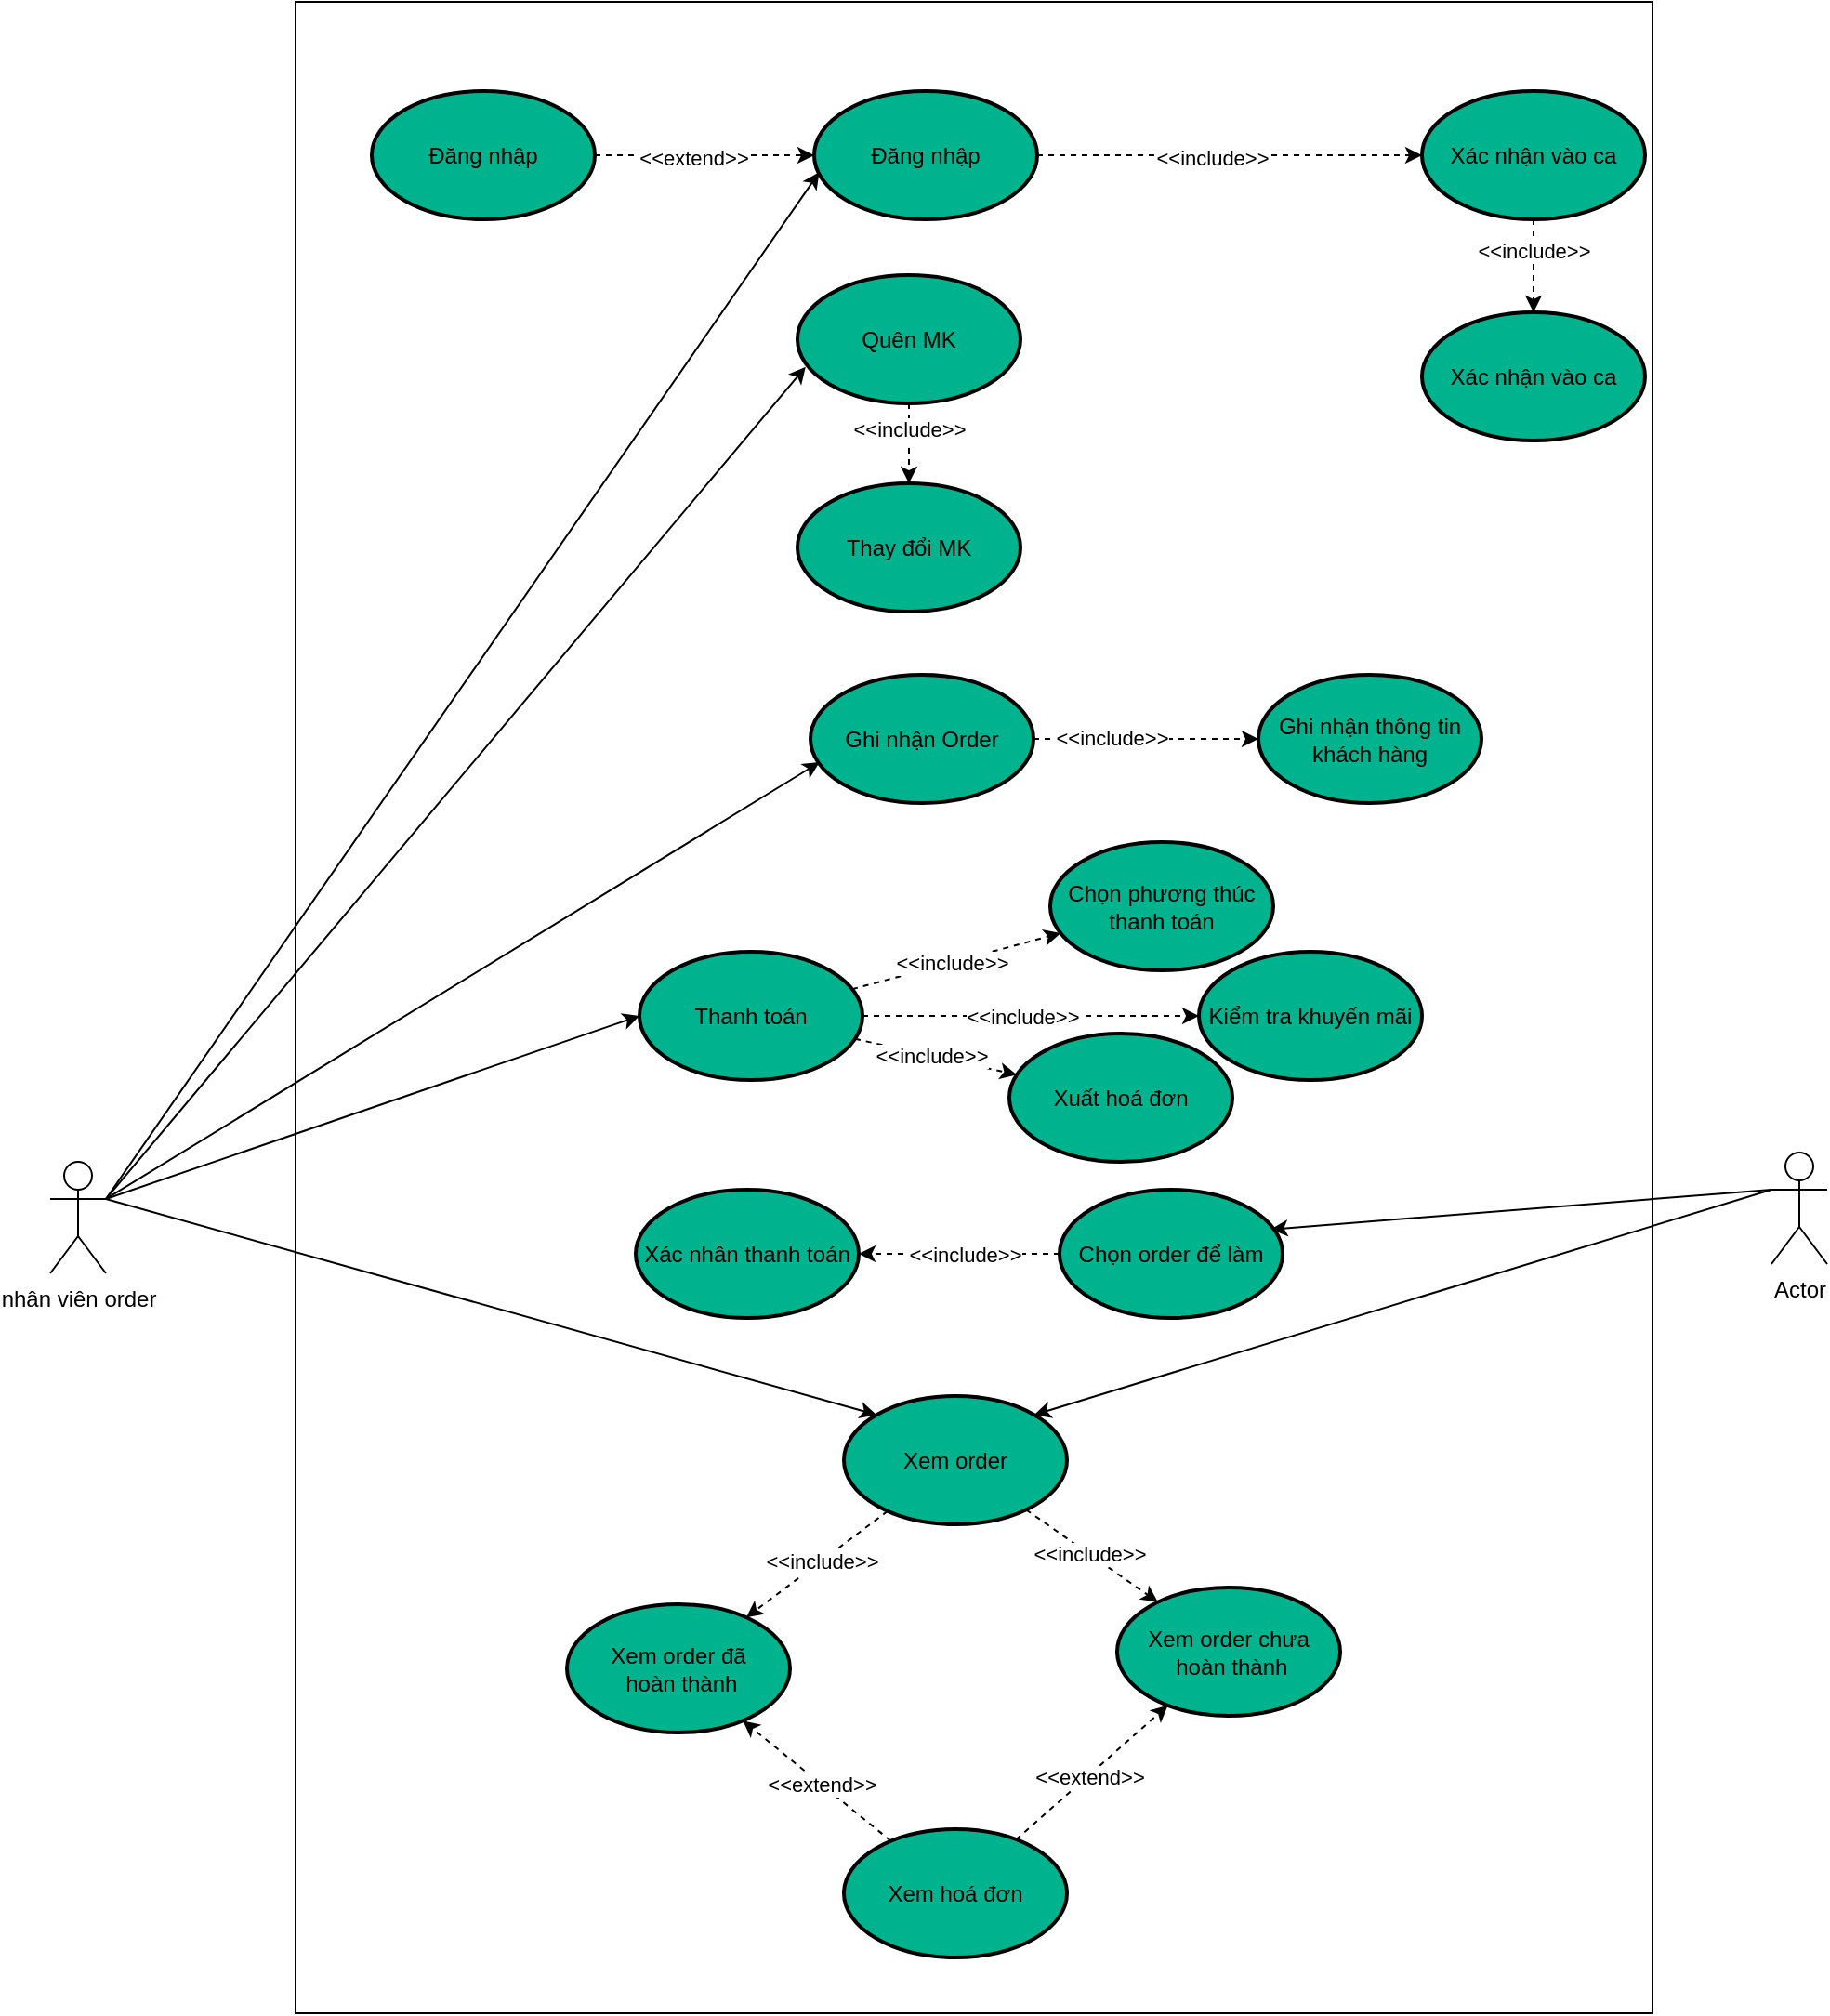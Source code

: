 <mxfile version="22.1.5" type="device">
  <diagram id="9Kp14OLlsJu4ERtvfVSB" name="Trang-1">
    <mxGraphModel dx="2831" dy="1164" grid="0" gridSize="10" guides="1" tooltips="1" connect="1" arrows="1" fold="1" page="1" pageScale="1" pageWidth="827" pageHeight="1169" math="0" shadow="0">
      <root>
        <mxCell id="0" />
        <mxCell id="1" parent="0" />
        <mxCell id="0MDb7pWFgwSsZCDJWWXO-75" value="" style="rounded=0;whiteSpace=wrap;html=1;" vertex="1" parent="1">
          <mxGeometry x="60" y="13" width="730" height="1082" as="geometry" />
        </mxCell>
        <mxCell id="0MDb7pWFgwSsZCDJWWXO-2" value="nhân viên order&lt;br&gt;" style="shape=umlActor;verticalLabelPosition=bottom;verticalAlign=top;html=1;" vertex="1" parent="1">
          <mxGeometry x="-72" y="637" width="30" height="60" as="geometry" />
        </mxCell>
        <mxCell id="0MDb7pWFgwSsZCDJWWXO-3" value="Đăng nhập" style="ellipse;whiteSpace=wrap;html=1;fillColor=#00b38f;strokeColor=#000000;strokeWidth=2;" vertex="1" parent="1">
          <mxGeometry x="339" y="61" width="120" height="69" as="geometry" />
        </mxCell>
        <mxCell id="0MDb7pWFgwSsZCDJWWXO-7" style="edgeStyle=orthogonalEdgeStyle;rounded=0;orthogonalLoop=1;jettySize=auto;html=1;dashed=1;" edge="1" parent="1" source="0MDb7pWFgwSsZCDJWWXO-4" target="0MDb7pWFgwSsZCDJWWXO-3">
          <mxGeometry relative="1" as="geometry" />
        </mxCell>
        <mxCell id="0MDb7pWFgwSsZCDJWWXO-8" value="&amp;lt;&amp;lt;extend&amp;gt;&amp;gt;" style="edgeLabel;html=1;align=center;verticalAlign=middle;resizable=0;points=[];" vertex="1" connectable="0" parent="0MDb7pWFgwSsZCDJWWXO-7">
          <mxGeometry x="-0.099" y="-1" relative="1" as="geometry">
            <mxPoint as="offset" />
          </mxGeometry>
        </mxCell>
        <mxCell id="0MDb7pWFgwSsZCDJWWXO-4" value="Đăng nhập" style="ellipse;whiteSpace=wrap;html=1;fillColor=#00b38f;strokeColor=#000000;strokeWidth=2;" vertex="1" parent="1">
          <mxGeometry x="101" y="61" width="120" height="69" as="geometry" />
        </mxCell>
        <mxCell id="0MDb7pWFgwSsZCDJWWXO-5" value="Xác nhận vào ca" style="ellipse;whiteSpace=wrap;html=1;fillColor=#00b38f;strokeColor=#000000;strokeWidth=2;" vertex="1" parent="1">
          <mxGeometry x="666" y="61" width="120" height="69" as="geometry" />
        </mxCell>
        <mxCell id="0MDb7pWFgwSsZCDJWWXO-6" value="Xác nhận vào ca" style="ellipse;whiteSpace=wrap;html=1;fillColor=#00b38f;strokeColor=#000000;strokeWidth=2;" vertex="1" parent="1">
          <mxGeometry x="666" y="180" width="120" height="69" as="geometry" />
        </mxCell>
        <mxCell id="0MDb7pWFgwSsZCDJWWXO-9" style="edgeStyle=orthogonalEdgeStyle;rounded=0;orthogonalLoop=1;jettySize=auto;html=1;dashed=1;" edge="1" parent="1" source="0MDb7pWFgwSsZCDJWWXO-3" target="0MDb7pWFgwSsZCDJWWXO-5">
          <mxGeometry relative="1" as="geometry">
            <mxPoint x="482" y="84" as="sourcePoint" />
            <mxPoint x="600" y="84" as="targetPoint" />
          </mxGeometry>
        </mxCell>
        <mxCell id="0MDb7pWFgwSsZCDJWWXO-10" value="&amp;lt;&amp;lt;include&amp;gt;&amp;gt;" style="edgeLabel;html=1;align=center;verticalAlign=middle;resizable=0;points=[];" vertex="1" connectable="0" parent="0MDb7pWFgwSsZCDJWWXO-9">
          <mxGeometry x="-0.099" y="-1" relative="1" as="geometry">
            <mxPoint as="offset" />
          </mxGeometry>
        </mxCell>
        <mxCell id="0MDb7pWFgwSsZCDJWWXO-11" style="edgeStyle=orthogonalEdgeStyle;rounded=0;orthogonalLoop=1;jettySize=auto;html=1;dashed=1;" edge="1" parent="1" source="0MDb7pWFgwSsZCDJWWXO-5" target="0MDb7pWFgwSsZCDJWWXO-6">
          <mxGeometry relative="1" as="geometry">
            <mxPoint x="327" y="116" as="sourcePoint" />
            <mxPoint x="445" y="116" as="targetPoint" />
          </mxGeometry>
        </mxCell>
        <mxCell id="0MDb7pWFgwSsZCDJWWXO-15" value="&amp;lt;&amp;lt;include&amp;gt;&amp;gt;" style="edgeLabel;html=1;align=center;verticalAlign=middle;resizable=0;points=[];" vertex="1" connectable="0" parent="0MDb7pWFgwSsZCDJWWXO-11">
          <mxGeometry x="-0.307" relative="1" as="geometry">
            <mxPoint y="-1" as="offset" />
          </mxGeometry>
        </mxCell>
        <mxCell id="0MDb7pWFgwSsZCDJWWXO-16" value="Quên MK" style="ellipse;whiteSpace=wrap;html=1;fillColor=#00b38f;strokeColor=#000000;strokeWidth=2;" vertex="1" parent="1">
          <mxGeometry x="330" y="160" width="120" height="69" as="geometry" />
        </mxCell>
        <mxCell id="0MDb7pWFgwSsZCDJWWXO-17" style="edgeStyle=orthogonalEdgeStyle;rounded=0;orthogonalLoop=1;jettySize=auto;html=1;dashed=1;" edge="1" parent="1" source="0MDb7pWFgwSsZCDJWWXO-16" target="0MDb7pWFgwSsZCDJWWXO-19">
          <mxGeometry relative="1" as="geometry">
            <mxPoint x="646" y="116" as="sourcePoint" />
            <mxPoint x="646" y="166" as="targetPoint" />
          </mxGeometry>
        </mxCell>
        <mxCell id="0MDb7pWFgwSsZCDJWWXO-18" value="&amp;lt;&amp;lt;include&amp;gt;&amp;gt;" style="edgeLabel;html=1;align=center;verticalAlign=middle;resizable=0;points=[];" vertex="1" connectable="0" parent="0MDb7pWFgwSsZCDJWWXO-17">
          <mxGeometry x="-0.307" relative="1" as="geometry">
            <mxPoint y="-1" as="offset" />
          </mxGeometry>
        </mxCell>
        <mxCell id="0MDb7pWFgwSsZCDJWWXO-19" value="Thay đổi MK" style="ellipse;whiteSpace=wrap;html=1;fillColor=#00b38f;strokeColor=#000000;strokeWidth=2;" vertex="1" parent="1">
          <mxGeometry x="330" y="272" width="120" height="69" as="geometry" />
        </mxCell>
        <mxCell id="0MDb7pWFgwSsZCDJWWXO-22" value="Ghi nhận Order" style="ellipse;whiteSpace=wrap;html=1;fillColor=#00b38f;strokeColor=#000000;strokeWidth=2;" vertex="1" parent="1">
          <mxGeometry x="337" y="375" width="120" height="69" as="geometry" />
        </mxCell>
        <mxCell id="0MDb7pWFgwSsZCDJWWXO-25" style="edgeStyle=orthogonalEdgeStyle;rounded=0;orthogonalLoop=1;jettySize=auto;html=1;dashed=1;" edge="1" parent="1" target="0MDb7pWFgwSsZCDJWWXO-27" source="0MDb7pWFgwSsZCDJWWXO-22">
          <mxGeometry relative="1" as="geometry">
            <mxPoint x="604" y="329" as="sourcePoint" />
            <mxPoint x="860" y="266" as="targetPoint" />
          </mxGeometry>
        </mxCell>
        <mxCell id="0MDb7pWFgwSsZCDJWWXO-26" value="&amp;lt;&amp;lt;include&amp;gt;&amp;gt;" style="edgeLabel;html=1;align=center;verticalAlign=middle;resizable=0;points=[];" vertex="1" connectable="0" parent="0MDb7pWFgwSsZCDJWWXO-25">
          <mxGeometry x="-0.307" relative="1" as="geometry">
            <mxPoint y="-1" as="offset" />
          </mxGeometry>
        </mxCell>
        <mxCell id="0MDb7pWFgwSsZCDJWWXO-27" value="Ghi nhận thông tin khách hàng" style="ellipse;whiteSpace=wrap;html=1;fillColor=#00b38f;strokeColor=#000000;strokeWidth=2;" vertex="1" parent="1">
          <mxGeometry x="578" y="375" width="120" height="69" as="geometry" />
        </mxCell>
        <mxCell id="0MDb7pWFgwSsZCDJWWXO-29" value="Thanh toán" style="ellipse;whiteSpace=wrap;html=1;fillColor=#00b38f;strokeColor=#000000;strokeWidth=2;" vertex="1" parent="1">
          <mxGeometry x="245" y="524" width="120" height="69" as="geometry" />
        </mxCell>
        <mxCell id="0MDb7pWFgwSsZCDJWWXO-34" value="Chọn phương thúc thanh toán" style="ellipse;whiteSpace=wrap;html=1;fillColor=#00b38f;strokeColor=#000000;strokeWidth=2;" vertex="1" parent="1">
          <mxGeometry x="466" y="465" width="120" height="69" as="geometry" />
        </mxCell>
        <mxCell id="0MDb7pWFgwSsZCDJWWXO-36" value="" style="endArrow=classic;html=1;rounded=0;dashed=1;" edge="1" parent="1" source="0MDb7pWFgwSsZCDJWWXO-29" target="0MDb7pWFgwSsZCDJWWXO-34">
          <mxGeometry width="50" height="50" relative="1" as="geometry">
            <mxPoint x="372" y="514" as="sourcePoint" />
            <mxPoint x="422" y="464" as="targetPoint" />
          </mxGeometry>
        </mxCell>
        <mxCell id="0MDb7pWFgwSsZCDJWWXO-39" value="&amp;lt;&amp;lt;include&amp;gt;&amp;gt;" style="edgeLabel;html=1;align=center;verticalAlign=middle;resizable=0;points=[];" vertex="1" connectable="0" parent="0MDb7pWFgwSsZCDJWWXO-36">
          <mxGeometry x="-0.053" relative="1" as="geometry">
            <mxPoint as="offset" />
          </mxGeometry>
        </mxCell>
        <mxCell id="0MDb7pWFgwSsZCDJWWXO-40" value="Kiểm tra khuyến mãi" style="ellipse;whiteSpace=wrap;html=1;fillColor=#00b38f;strokeColor=#000000;strokeWidth=2;" vertex="1" parent="1">
          <mxGeometry x="546" y="524" width="120" height="69" as="geometry" />
        </mxCell>
        <mxCell id="0MDb7pWFgwSsZCDJWWXO-41" value="" style="endArrow=classic;html=1;rounded=0;dashed=1;" edge="1" parent="1" target="0MDb7pWFgwSsZCDJWWXO-40" source="0MDb7pWFgwSsZCDJWWXO-29">
          <mxGeometry width="50" height="50" relative="1" as="geometry">
            <mxPoint x="382" y="621" as="sourcePoint" />
            <mxPoint x="444" y="541" as="targetPoint" />
          </mxGeometry>
        </mxCell>
        <mxCell id="0MDb7pWFgwSsZCDJWWXO-42" value="&amp;lt;&amp;lt;include&amp;gt;&amp;gt;" style="edgeLabel;html=1;align=center;verticalAlign=middle;resizable=0;points=[];" vertex="1" connectable="0" parent="0MDb7pWFgwSsZCDJWWXO-41">
          <mxGeometry x="-0.053" relative="1" as="geometry">
            <mxPoint as="offset" />
          </mxGeometry>
        </mxCell>
        <mxCell id="0MDb7pWFgwSsZCDJWWXO-43" value="Xuất hoá đơn" style="ellipse;whiteSpace=wrap;html=1;fillColor=#00b38f;strokeColor=#000000;strokeWidth=2;" vertex="1" parent="1">
          <mxGeometry x="444" y="568" width="120" height="69" as="geometry" />
        </mxCell>
        <mxCell id="0MDb7pWFgwSsZCDJWWXO-44" value="" style="endArrow=classic;html=1;rounded=0;dashed=1;" edge="1" parent="1" target="0MDb7pWFgwSsZCDJWWXO-43" source="0MDb7pWFgwSsZCDJWWXO-29">
          <mxGeometry width="50" height="50" relative="1" as="geometry">
            <mxPoint x="405" y="684" as="sourcePoint" />
            <mxPoint x="467" y="604" as="targetPoint" />
          </mxGeometry>
        </mxCell>
        <mxCell id="0MDb7pWFgwSsZCDJWWXO-45" value="&amp;lt;&amp;lt;include&amp;gt;&amp;gt;" style="edgeLabel;html=1;align=center;verticalAlign=middle;resizable=0;points=[];" vertex="1" connectable="0" parent="0MDb7pWFgwSsZCDJWWXO-44">
          <mxGeometry x="-0.053" relative="1" as="geometry">
            <mxPoint as="offset" />
          </mxGeometry>
        </mxCell>
        <mxCell id="0MDb7pWFgwSsZCDJWWXO-46" value="Xác nhân thanh toán&lt;br&gt;" style="ellipse;whiteSpace=wrap;html=1;fillColor=#00b38f;strokeColor=#000000;strokeWidth=2;" vertex="1" parent="1">
          <mxGeometry x="243" y="652" width="120" height="69" as="geometry" />
        </mxCell>
        <mxCell id="0MDb7pWFgwSsZCDJWWXO-47" value="" style="endArrow=classic;html=1;rounded=0;dashed=1;" edge="1" parent="1" source="0MDb7pWFgwSsZCDJWWXO-49" target="0MDb7pWFgwSsZCDJWWXO-46">
          <mxGeometry width="50" height="50" relative="1" as="geometry">
            <mxPoint x="524" y="681" as="sourcePoint" />
            <mxPoint x="556" y="569" as="targetPoint" />
          </mxGeometry>
        </mxCell>
        <mxCell id="0MDb7pWFgwSsZCDJWWXO-48" value="&amp;lt;&amp;lt;include&amp;gt;&amp;gt;" style="edgeLabel;html=1;align=center;verticalAlign=middle;resizable=0;points=[];" vertex="1" connectable="0" parent="0MDb7pWFgwSsZCDJWWXO-47">
          <mxGeometry x="-0.053" relative="1" as="geometry">
            <mxPoint as="offset" />
          </mxGeometry>
        </mxCell>
        <mxCell id="0MDb7pWFgwSsZCDJWWXO-49" value="Chọn order để làm" style="ellipse;whiteSpace=wrap;html=1;fillColor=#00b38f;strokeColor=#000000;strokeWidth=2;" vertex="1" parent="1">
          <mxGeometry x="471" y="652" width="120" height="69" as="geometry" />
        </mxCell>
        <mxCell id="0MDb7pWFgwSsZCDJWWXO-50" value="Xem order" style="ellipse;whiteSpace=wrap;html=1;fillColor=#00b38f;strokeColor=#000000;strokeWidth=2;" vertex="1" parent="1">
          <mxGeometry x="355" y="763" width="120" height="69" as="geometry" />
        </mxCell>
        <mxCell id="0MDb7pWFgwSsZCDJWWXO-51" value="Xem order đã&lt;br&gt;&amp;nbsp;hoàn thành" style="ellipse;whiteSpace=wrap;html=1;fillColor=#00b38f;strokeColor=#000000;strokeWidth=2;" vertex="1" parent="1">
          <mxGeometry x="206" y="875" width="120" height="69" as="geometry" />
        </mxCell>
        <mxCell id="0MDb7pWFgwSsZCDJWWXO-52" value="" style="endArrow=classic;html=1;rounded=0;dashed=1;" edge="1" parent="1" target="0MDb7pWFgwSsZCDJWWXO-51" source="0MDb7pWFgwSsZCDJWWXO-50">
          <mxGeometry width="50" height="50" relative="1" as="geometry">
            <mxPoint x="434" y="910" as="sourcePoint" />
            <mxPoint x="519" y="792" as="targetPoint" />
          </mxGeometry>
        </mxCell>
        <mxCell id="0MDb7pWFgwSsZCDJWWXO-53" value="&amp;lt;&amp;lt;include&amp;gt;&amp;gt;" style="edgeLabel;html=1;align=center;verticalAlign=middle;resizable=0;points=[];" vertex="1" connectable="0" parent="0MDb7pWFgwSsZCDJWWXO-52">
          <mxGeometry x="-0.053" relative="1" as="geometry">
            <mxPoint as="offset" />
          </mxGeometry>
        </mxCell>
        <mxCell id="0MDb7pWFgwSsZCDJWWXO-54" value="Xem order chưa&lt;br&gt;&amp;nbsp;hoàn thành" style="ellipse;whiteSpace=wrap;html=1;fillColor=#00B38F;strokeColor=#000000;strokeWidth=2;" vertex="1" parent="1">
          <mxGeometry x="502" y="866" width="120" height="69" as="geometry" />
        </mxCell>
        <mxCell id="0MDb7pWFgwSsZCDJWWXO-55" value="" style="endArrow=classic;html=1;rounded=0;dashed=1;" edge="1" parent="1" target="0MDb7pWFgwSsZCDJWWXO-54" source="0MDb7pWFgwSsZCDJWWXO-50">
          <mxGeometry width="50" height="50" relative="1" as="geometry">
            <mxPoint x="765" y="940" as="sourcePoint" />
            <mxPoint x="850" y="822" as="targetPoint" />
          </mxGeometry>
        </mxCell>
        <mxCell id="0MDb7pWFgwSsZCDJWWXO-56" value="&amp;lt;&amp;lt;include&amp;gt;&amp;gt;" style="edgeLabel;html=1;align=center;verticalAlign=middle;resizable=0;points=[];" vertex="1" connectable="0" parent="0MDb7pWFgwSsZCDJWWXO-55">
          <mxGeometry x="-0.053" relative="1" as="geometry">
            <mxPoint as="offset" />
          </mxGeometry>
        </mxCell>
        <mxCell id="0MDb7pWFgwSsZCDJWWXO-57" value="Xem hoá đơn" style="ellipse;whiteSpace=wrap;html=1;fillColor=#00b38f;strokeColor=#000000;strokeWidth=2;" vertex="1" parent="1">
          <mxGeometry x="355" y="996" width="120" height="69" as="geometry" />
        </mxCell>
        <mxCell id="0MDb7pWFgwSsZCDJWWXO-58" value="" style="endArrow=classic;html=1;rounded=0;dashed=1;" edge="1" parent="1" target="0MDb7pWFgwSsZCDJWWXO-54" source="0MDb7pWFgwSsZCDJWWXO-57">
          <mxGeometry width="50" height="50" relative="1" as="geometry">
            <mxPoint x="593" y="1014" as="sourcePoint" />
            <mxPoint x="678" y="896" as="targetPoint" />
          </mxGeometry>
        </mxCell>
        <mxCell id="0MDb7pWFgwSsZCDJWWXO-59" value="&amp;lt;&amp;lt;extend&amp;gt;&amp;gt;" style="edgeLabel;html=1;align=center;verticalAlign=middle;resizable=0;points=[];" vertex="1" connectable="0" parent="0MDb7pWFgwSsZCDJWWXO-58">
          <mxGeometry x="-0.053" relative="1" as="geometry">
            <mxPoint as="offset" />
          </mxGeometry>
        </mxCell>
        <mxCell id="0MDb7pWFgwSsZCDJWWXO-60" value="" style="endArrow=classic;html=1;rounded=0;dashed=1;" edge="1" parent="1" source="0MDb7pWFgwSsZCDJWWXO-57" target="0MDb7pWFgwSsZCDJWWXO-51">
          <mxGeometry width="50" height="50" relative="1" as="geometry">
            <mxPoint x="469" y="995" as="sourcePoint" />
            <mxPoint x="538" y="939" as="targetPoint" />
          </mxGeometry>
        </mxCell>
        <mxCell id="0MDb7pWFgwSsZCDJWWXO-61" value="&amp;lt;&amp;lt;extend&amp;gt;&amp;gt;" style="edgeLabel;html=1;align=center;verticalAlign=middle;resizable=0;points=[];" vertex="1" connectable="0" parent="0MDb7pWFgwSsZCDJWWXO-60">
          <mxGeometry x="-0.053" relative="1" as="geometry">
            <mxPoint as="offset" />
          </mxGeometry>
        </mxCell>
        <mxCell id="0MDb7pWFgwSsZCDJWWXO-62" value="" style="endArrow=classic;html=1;rounded=0;exitX=1;exitY=0.333;exitDx=0;exitDy=0;exitPerimeter=0;entryX=0.023;entryY=0.633;entryDx=0;entryDy=0;entryPerimeter=0;" edge="1" parent="1" source="0MDb7pWFgwSsZCDJWWXO-2" target="0MDb7pWFgwSsZCDJWWXO-3">
          <mxGeometry width="50" height="50" relative="1" as="geometry">
            <mxPoint x="88" y="408" as="sourcePoint" />
            <mxPoint x="138" y="358" as="targetPoint" />
          </mxGeometry>
        </mxCell>
        <mxCell id="0MDb7pWFgwSsZCDJWWXO-63" value="" style="endArrow=classic;html=1;rounded=0;exitX=1;exitY=0.333;exitDx=0;exitDy=0;exitPerimeter=0;entryX=0.037;entryY=0.715;entryDx=0;entryDy=0;entryPerimeter=0;" edge="1" parent="1" source="0MDb7pWFgwSsZCDJWWXO-2" target="0MDb7pWFgwSsZCDJWWXO-16">
          <mxGeometry width="50" height="50" relative="1" as="geometry">
            <mxPoint x="70" y="671" as="sourcePoint" />
            <mxPoint x="352" y="115" as="targetPoint" />
          </mxGeometry>
        </mxCell>
        <mxCell id="0MDb7pWFgwSsZCDJWWXO-64" value="" style="endArrow=classic;html=1;rounded=0;exitX=1;exitY=0.333;exitDx=0;exitDy=0;exitPerimeter=0;entryX=0.041;entryY=0.682;entryDx=0;entryDy=0;entryPerimeter=0;" edge="1" parent="1" source="0MDb7pWFgwSsZCDJWWXO-2" target="0MDb7pWFgwSsZCDJWWXO-22">
          <mxGeometry width="50" height="50" relative="1" as="geometry">
            <mxPoint x="80" y="681" as="sourcePoint" />
            <mxPoint x="347" y="416" as="targetPoint" />
          </mxGeometry>
        </mxCell>
        <mxCell id="0MDb7pWFgwSsZCDJWWXO-65" value="" style="endArrow=classic;html=1;rounded=0;exitX=1;exitY=0.333;exitDx=0;exitDy=0;exitPerimeter=0;entryX=0;entryY=0.5;entryDx=0;entryDy=0;" edge="1" parent="1" source="0MDb7pWFgwSsZCDJWWXO-2" target="0MDb7pWFgwSsZCDJWWXO-29">
          <mxGeometry width="50" height="50" relative="1" as="geometry">
            <mxPoint x="90" y="691" as="sourcePoint" />
            <mxPoint x="372" y="135" as="targetPoint" />
          </mxGeometry>
        </mxCell>
        <mxCell id="0MDb7pWFgwSsZCDJWWXO-66" value="" style="endArrow=classic;html=1;rounded=0;exitX=1;exitY=0.333;exitDx=0;exitDy=0;exitPerimeter=0;entryX=0;entryY=0;entryDx=0;entryDy=0;" edge="1" parent="1" source="0MDb7pWFgwSsZCDJWWXO-2" target="0MDb7pWFgwSsZCDJWWXO-50">
          <mxGeometry width="50" height="50" relative="1" as="geometry">
            <mxPoint x="100" y="701" as="sourcePoint" />
            <mxPoint x="382" y="145" as="targetPoint" />
          </mxGeometry>
        </mxCell>
        <mxCell id="0MDb7pWFgwSsZCDJWWXO-68" value="Actor" style="shape=umlActor;verticalLabelPosition=bottom;verticalAlign=top;html=1;" vertex="1" parent="1">
          <mxGeometry x="854" y="632" width="30" height="60" as="geometry" />
        </mxCell>
        <mxCell id="0MDb7pWFgwSsZCDJWWXO-69" value="" style="endArrow=classic;html=1;rounded=0;exitX=0;exitY=0.333;exitDx=0;exitDy=0;exitPerimeter=0;entryX=1;entryY=0;entryDx=0;entryDy=0;" edge="1" parent="1" source="0MDb7pWFgwSsZCDJWWXO-68" target="0MDb7pWFgwSsZCDJWWXO-50">
          <mxGeometry width="50" height="50" relative="1" as="geometry">
            <mxPoint x="70" y="671" as="sourcePoint" />
            <mxPoint x="382" y="783" as="targetPoint" />
          </mxGeometry>
        </mxCell>
        <mxCell id="0MDb7pWFgwSsZCDJWWXO-70" value="" style="endArrow=classic;html=1;rounded=0;entryX=0.948;entryY=0.309;entryDx=0;entryDy=0;exitX=0;exitY=0.333;exitDx=0;exitDy=0;exitPerimeter=0;entryPerimeter=0;" edge="1" parent="1" source="0MDb7pWFgwSsZCDJWWXO-68" target="0MDb7pWFgwSsZCDJWWXO-49">
          <mxGeometry width="50" height="50" relative="1" as="geometry">
            <mxPoint x="716" y="617" as="sourcePoint" />
            <mxPoint x="468" y="783" as="targetPoint" />
          </mxGeometry>
        </mxCell>
      </root>
    </mxGraphModel>
  </diagram>
</mxfile>
